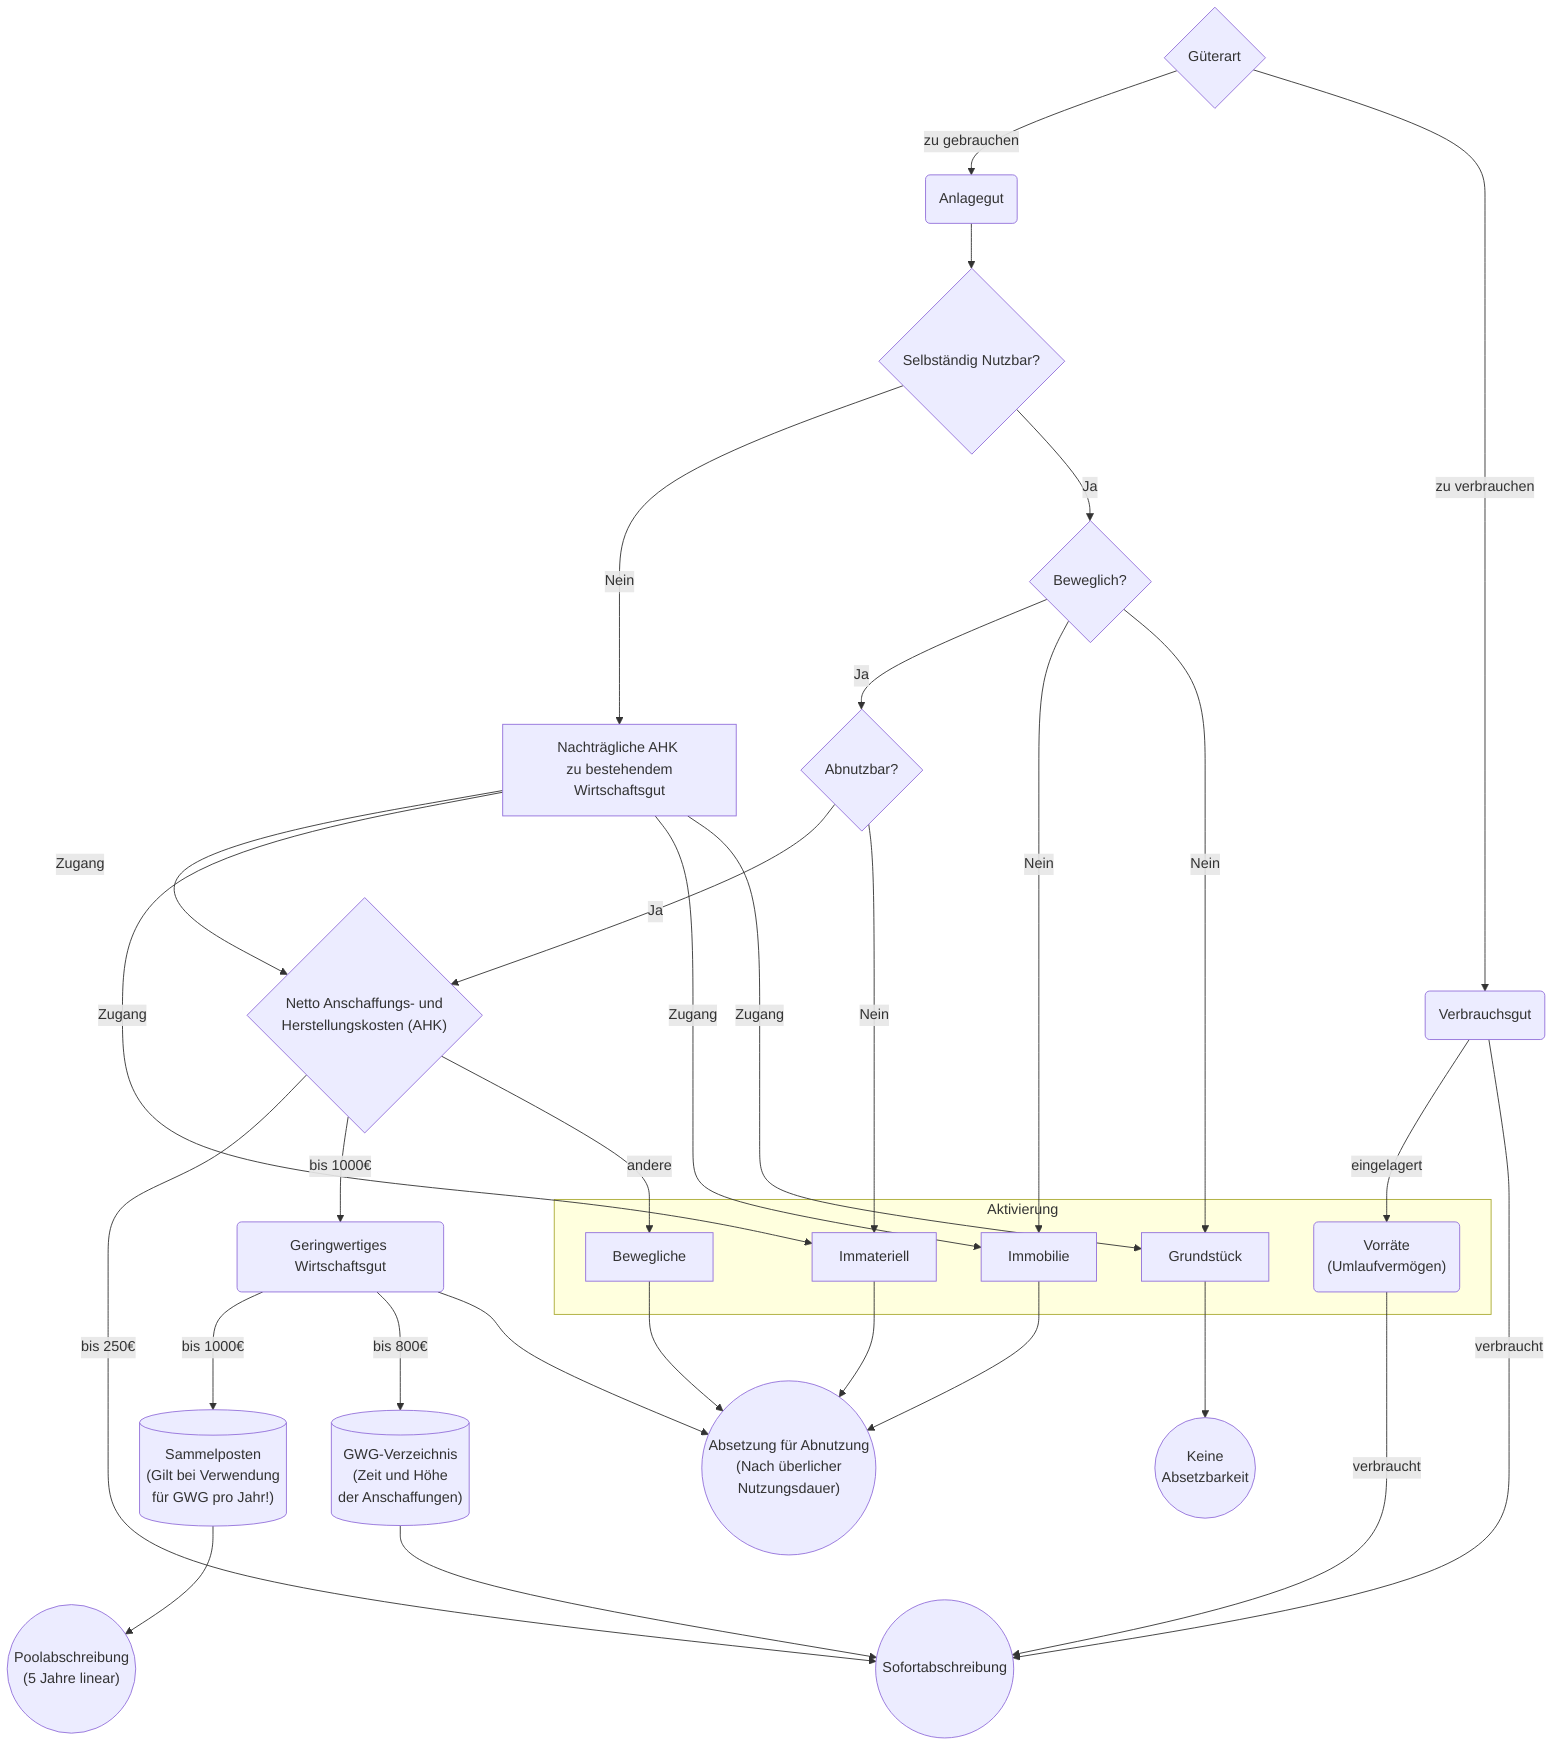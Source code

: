 flowchart TB
  welcheGA{"Güterart"}
  VG("Verbrauchsgut")
  AG("Anlagegut")
  welcheGA -- zu gebrauchen --> AG
  welcheGA -- zu verbrauchen --> VG
  VG -- eingelagert --> VorR
  Exp(("Sofortabschreibung"))
  VorR -- verbraucht --> Exp
  VG -- verbraucht --> Exp
  AG --> Selbst
  Selbst{"Selbständig Nutzbar?"}
  Selbst -- Nein --> Zugang
  Zugang["Nachträgliche AHK \n zu bestehendem Wirtschaftsgut"]
  Selbst -- Ja --> Bewegl
  Bewegl{"Beweglich?"}
  Bewegl -- Ja --> Abnutz
  Bewegl -- Nein --> Immo & GS
  Abnutz -- Ja --> AHK
  Zugang -- Zugang --> AHK & Imma & Immo & GS
  subgraph Aktivierung
    VorR("Vorräte \n (Umlaufvermögen)")
    Immo["Immobilie"]
    GS["Grundstück"]
    Imma["Immateriell"]
    BeweglG["Bewegliche"]
  end
  Abnutz -- Nein --> Imma
  Abnutz{"Abnutzbar?"}
  Imma --> AfA
  kAb(("Keine \n Absetzbarkeit"))
  GS --> kAb
  AHK{"Netto Anschaffungs- und \n Herstellungskosten (AHK)"}
  AHK -- "bis 250€" --> Exp
  GWG("Geringwertiges Wirtschaftsgut")
  AHK -- "bis 1000€" --> GWG
  GWG -- "bis 1000€" --> Sammelposten
  Sammelposten[("Sammelposten \n (Gilt bei Verwendung \n für GWG pro Jahr!)")]
  Pool(("Poolabschreibung \n (5 Jahre linear)"))
  Sammelposten --> Pool
  GWG-V[("GWG-Verzeichnis \n (Zeit und Höhe \n der Anschaffungen)")]
  GWG -- "bis 800€" --> GWG-V
  AfA(("Absetzung für Abnutzung \n (Nach überlicher \n Nutzungsdauer)"))
  GWG --> AfA
  Immo --> AfA
  GWG-V --> Exp
  AHK -- andere --> BeweglG
  BeweglG --> AfA